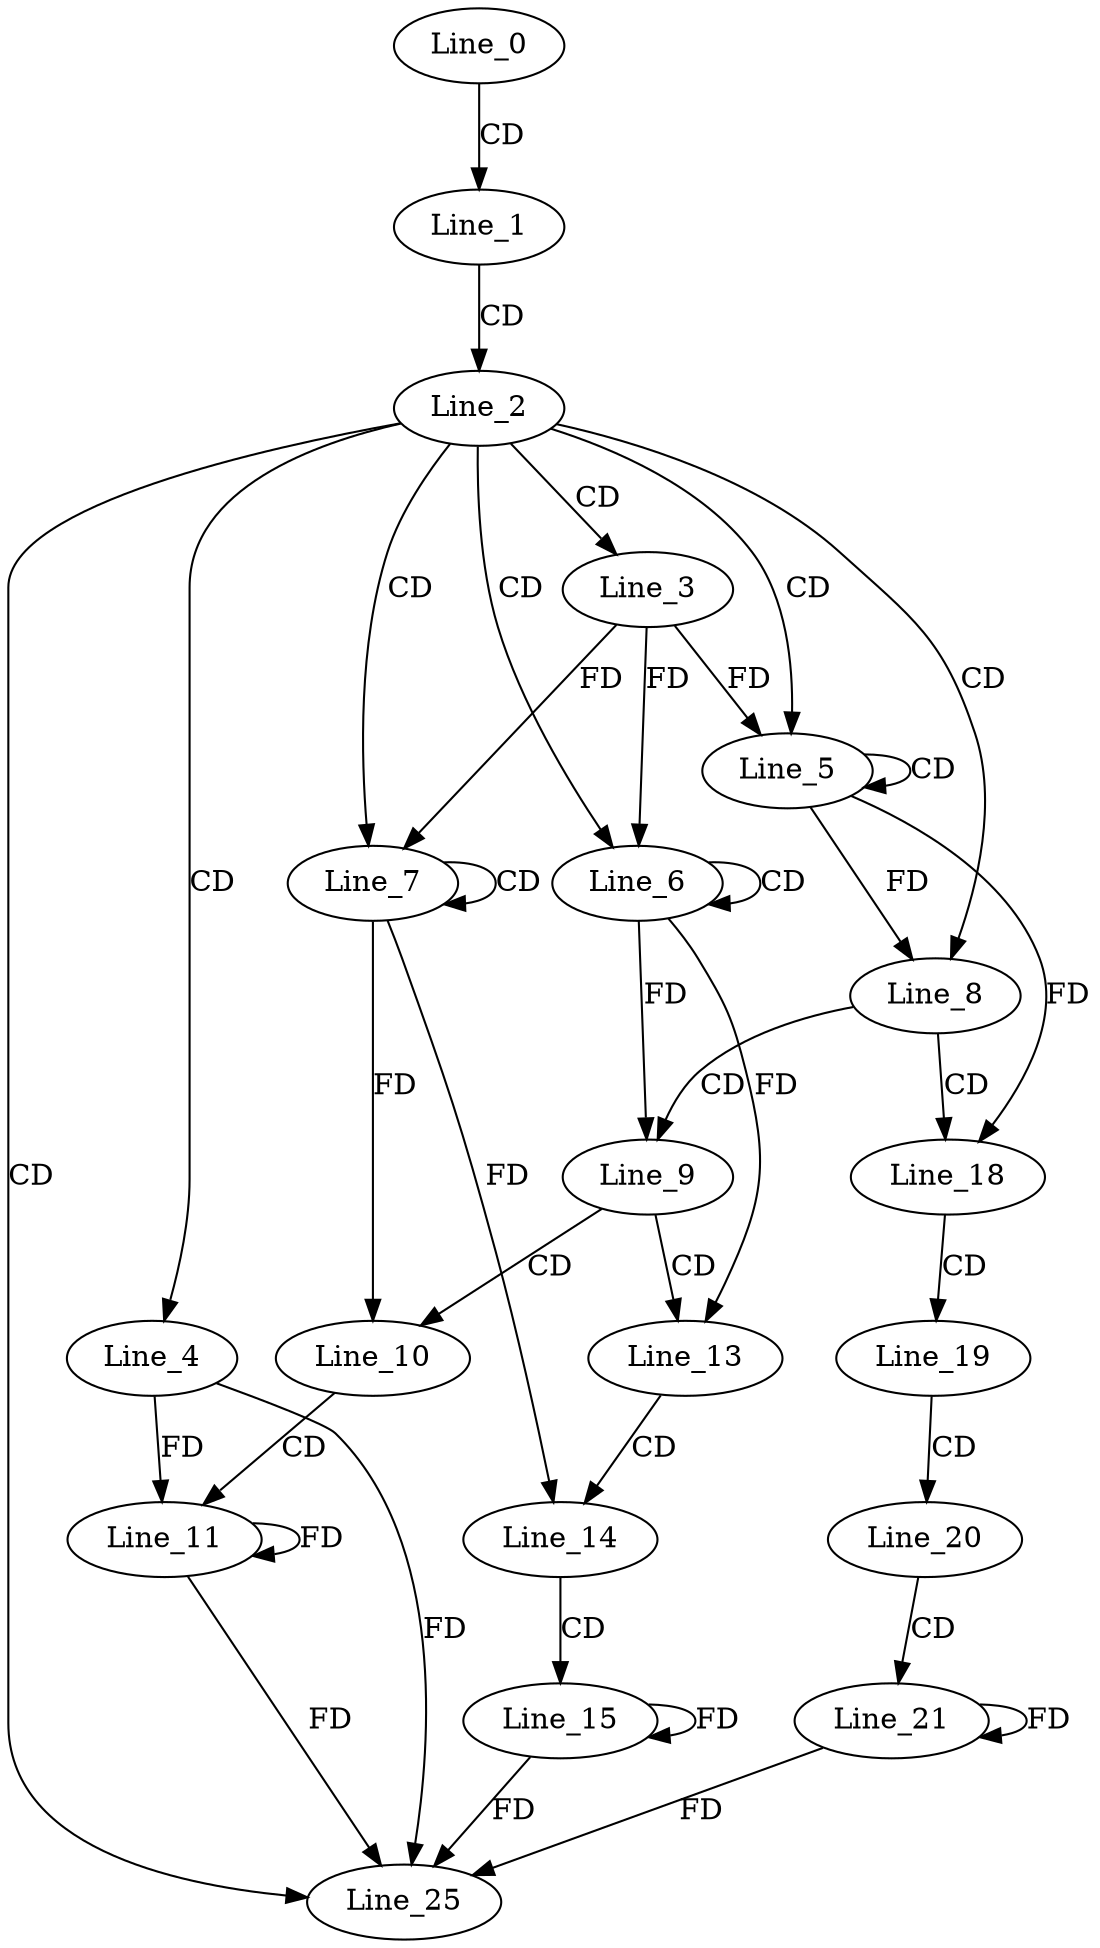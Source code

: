 digraph G {
  Line_0;
  Line_1;
  Line_2;
  Line_3;
  Line_4;
  Line_5;
  Line_5;
  Line_6;
  Line_6;
  Line_7;
  Line_7;
  Line_8;
  Line_9;
  Line_10;
  Line_11;
  Line_13;
  Line_14;
  Line_15;
  Line_18;
  Line_19;
  Line_20;
  Line_21;
  Line_25;
  Line_0 -> Line_1 [ label="CD" ];
  Line_1 -> Line_2 [ label="CD" ];
  Line_2 -> Line_3 [ label="CD" ];
  Line_2 -> Line_4 [ label="CD" ];
  Line_2 -> Line_5 [ label="CD" ];
  Line_5 -> Line_5 [ label="CD" ];
  Line_3 -> Line_5 [ label="FD" ];
  Line_2 -> Line_6 [ label="CD" ];
  Line_6 -> Line_6 [ label="CD" ];
  Line_3 -> Line_6 [ label="FD" ];
  Line_2 -> Line_7 [ label="CD" ];
  Line_7 -> Line_7 [ label="CD" ];
  Line_3 -> Line_7 [ label="FD" ];
  Line_2 -> Line_8 [ label="CD" ];
  Line_5 -> Line_8 [ label="FD" ];
  Line_8 -> Line_9 [ label="CD" ];
  Line_6 -> Line_9 [ label="FD" ];
  Line_9 -> Line_10 [ label="CD" ];
  Line_7 -> Line_10 [ label="FD" ];
  Line_10 -> Line_11 [ label="CD" ];
  Line_4 -> Line_11 [ label="FD" ];
  Line_11 -> Line_11 [ label="FD" ];
  Line_9 -> Line_13 [ label="CD" ];
  Line_6 -> Line_13 [ label="FD" ];
  Line_13 -> Line_14 [ label="CD" ];
  Line_7 -> Line_14 [ label="FD" ];
  Line_14 -> Line_15 [ label="CD" ];
  Line_15 -> Line_15 [ label="FD" ];
  Line_8 -> Line_18 [ label="CD" ];
  Line_5 -> Line_18 [ label="FD" ];
  Line_18 -> Line_19 [ label="CD" ];
  Line_19 -> Line_20 [ label="CD" ];
  Line_20 -> Line_21 [ label="CD" ];
  Line_21 -> Line_21 [ label="FD" ];
  Line_2 -> Line_25 [ label="CD" ];
  Line_4 -> Line_25 [ label="FD" ];
  Line_11 -> Line_25 [ label="FD" ];
  Line_15 -> Line_25 [ label="FD" ];
  Line_21 -> Line_25 [ label="FD" ];
}
